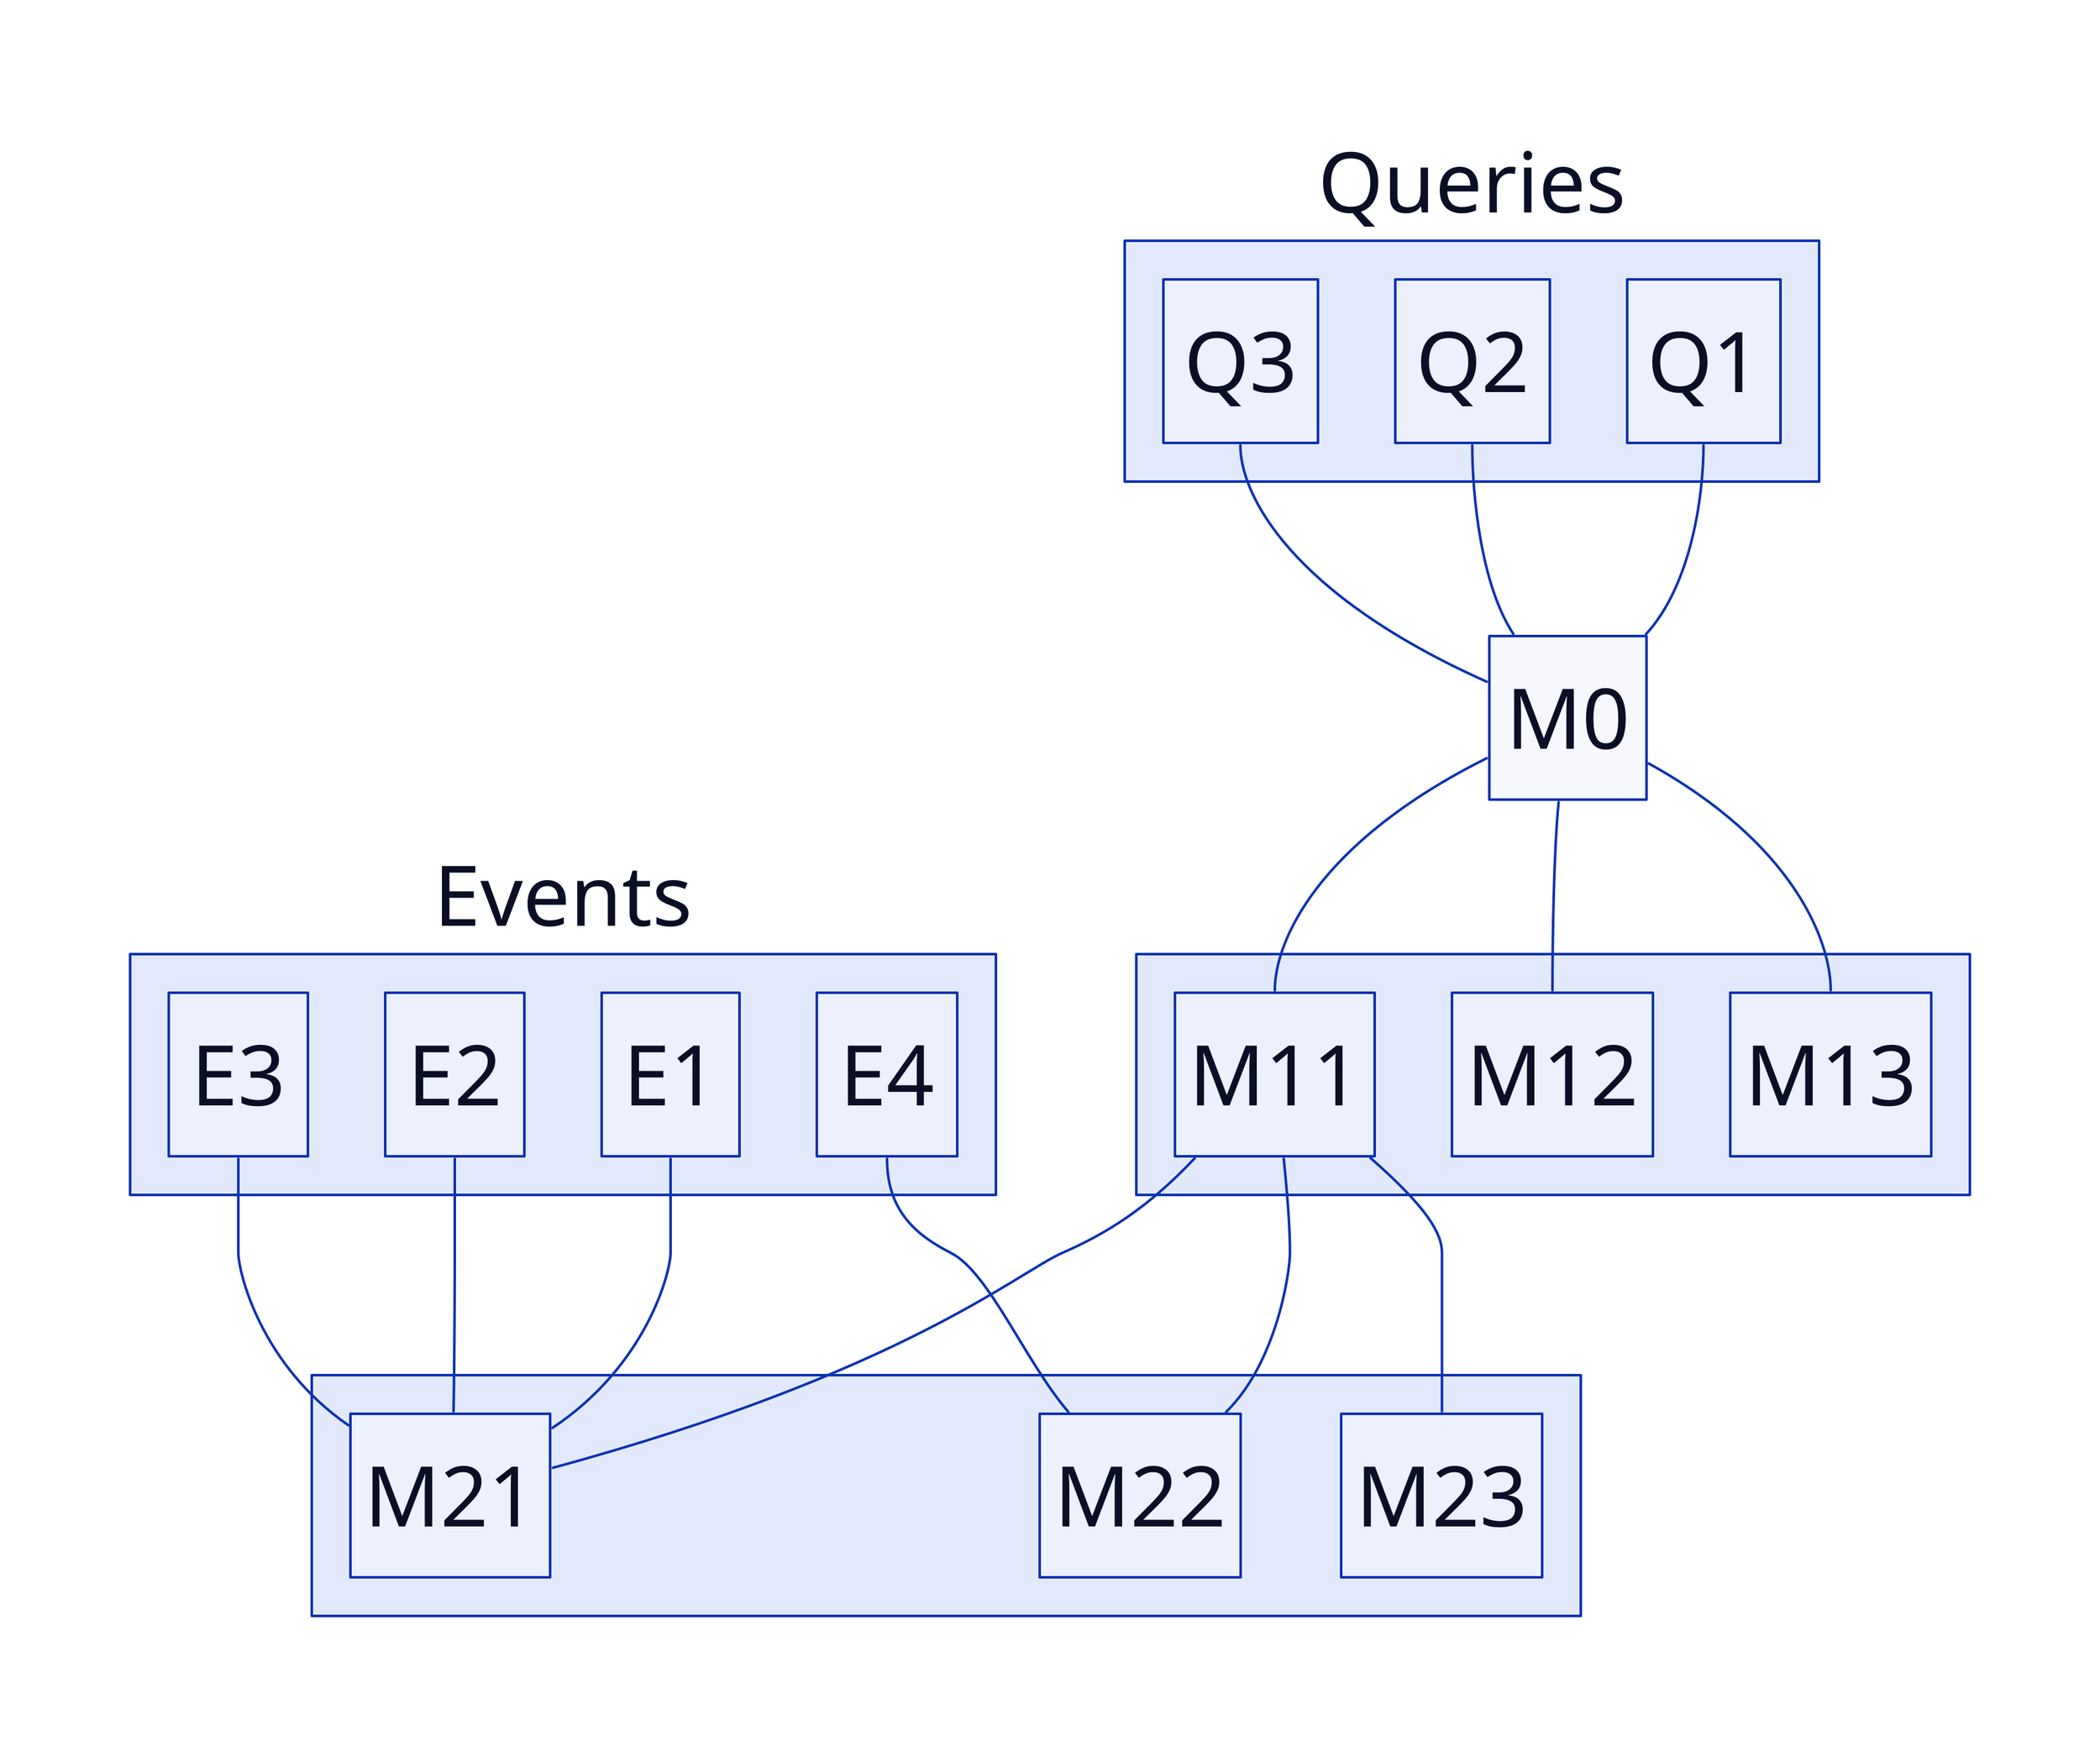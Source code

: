 Queries:{
    Q1
    Q2
    Q3
}

M0

L1: ""

L1:{
    M11
    M12
    M13
}

L2: ""

L2:{
    M21
    M22
    M23
}

Events: {
    E1
    E2
    E3
    E4
}

Queries.Q1 -- M0
Queries.Q2 -- M0
Queries.Q3 -- M0


M0 -- L1.M11
M0 -- L1.M12
M0 -- L1.M13

L1.M11 -- L2.M21
L1.M11 -- L2.M22
L1.M11 -- L2.M23


Events.E1 -- L2.M21
Events.E2 -- L2.M21
Events.E3 -- L2.M21
Events.E4 -- L2.M22

**: {
  style.font-size: 65{
  style: {
    stroke-dash: 3
  }
}
}